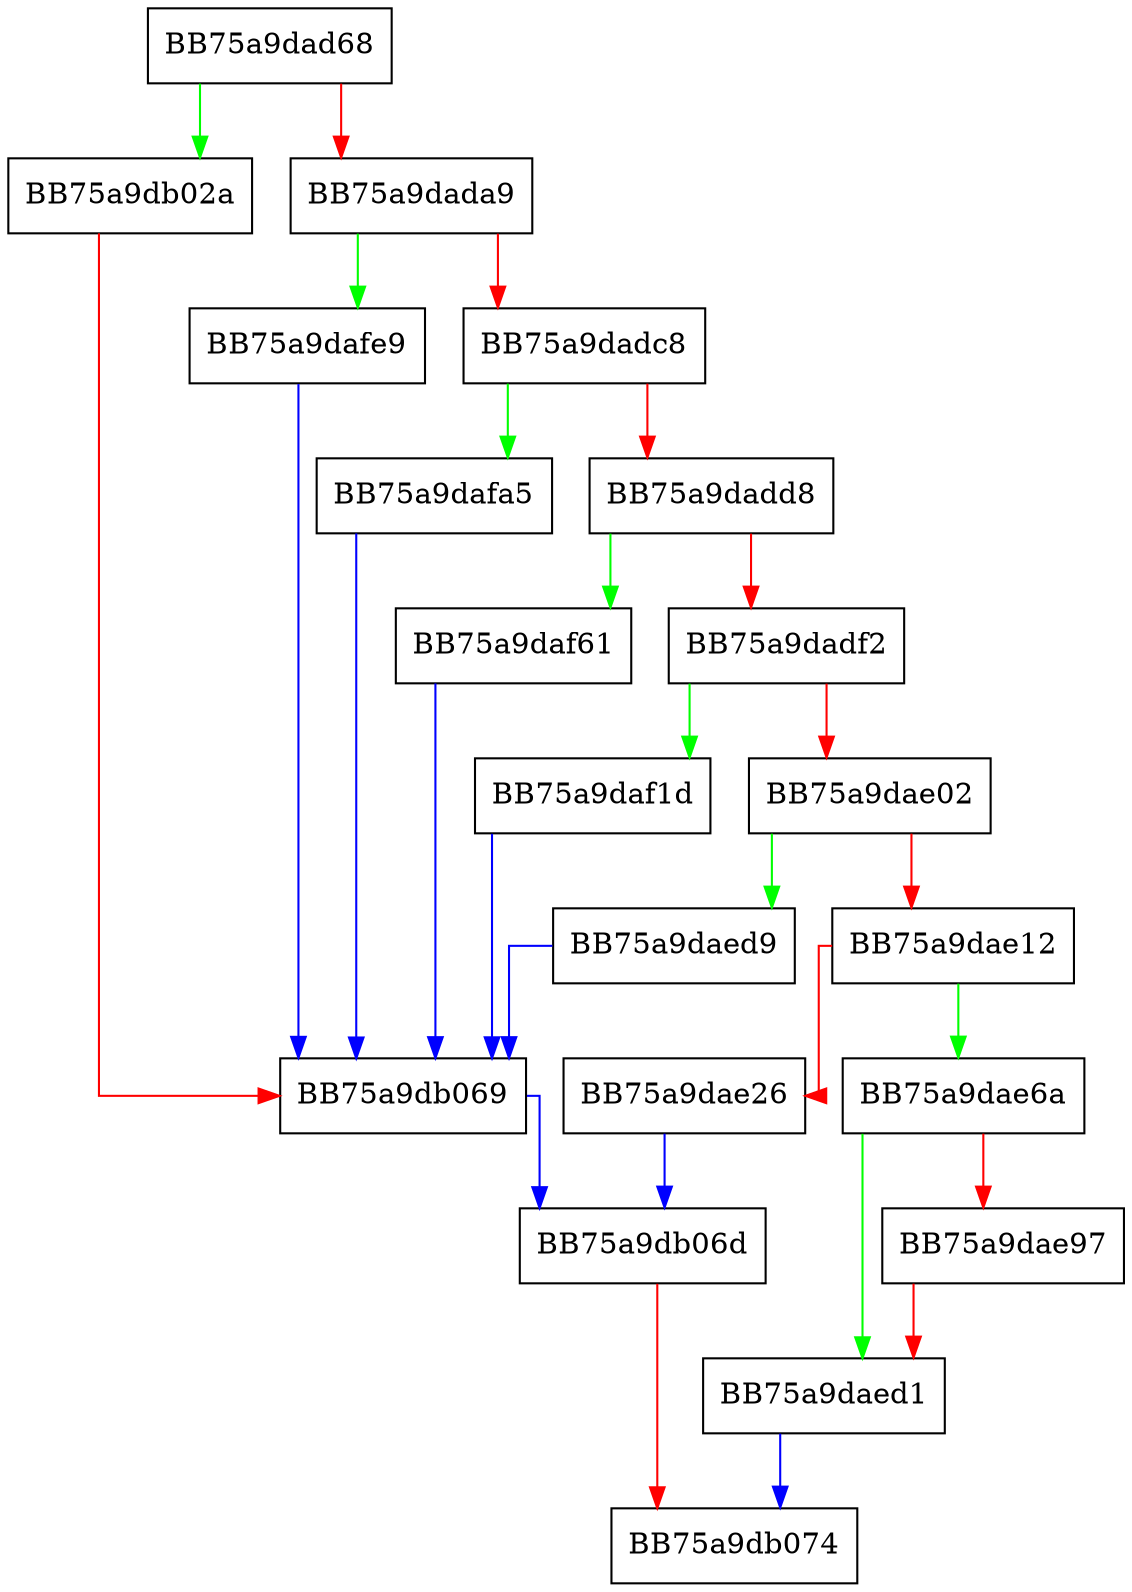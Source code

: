 digraph set_default_config {
  node [shape="box"];
  graph [splines=ortho];
  BB75a9dad68 -> BB75a9db02a [color="green"];
  BB75a9dad68 -> BB75a9dada9 [color="red"];
  BB75a9dada9 -> BB75a9dafe9 [color="green"];
  BB75a9dada9 -> BB75a9dadc8 [color="red"];
  BB75a9dadc8 -> BB75a9dafa5 [color="green"];
  BB75a9dadc8 -> BB75a9dadd8 [color="red"];
  BB75a9dadd8 -> BB75a9daf61 [color="green"];
  BB75a9dadd8 -> BB75a9dadf2 [color="red"];
  BB75a9dadf2 -> BB75a9daf1d [color="green"];
  BB75a9dadf2 -> BB75a9dae02 [color="red"];
  BB75a9dae02 -> BB75a9daed9 [color="green"];
  BB75a9dae02 -> BB75a9dae12 [color="red"];
  BB75a9dae12 -> BB75a9dae6a [color="green"];
  BB75a9dae12 -> BB75a9dae26 [color="red"];
  BB75a9dae26 -> BB75a9db06d [color="blue"];
  BB75a9dae6a -> BB75a9daed1 [color="green"];
  BB75a9dae6a -> BB75a9dae97 [color="red"];
  BB75a9dae97 -> BB75a9daed1 [color="red"];
  BB75a9daed1 -> BB75a9db074 [color="blue"];
  BB75a9daed9 -> BB75a9db069 [color="blue"];
  BB75a9daf1d -> BB75a9db069 [color="blue"];
  BB75a9daf61 -> BB75a9db069 [color="blue"];
  BB75a9dafa5 -> BB75a9db069 [color="blue"];
  BB75a9dafe9 -> BB75a9db069 [color="blue"];
  BB75a9db02a -> BB75a9db069 [color="red"];
  BB75a9db069 -> BB75a9db06d [color="blue"];
  BB75a9db06d -> BB75a9db074 [color="red"];
}